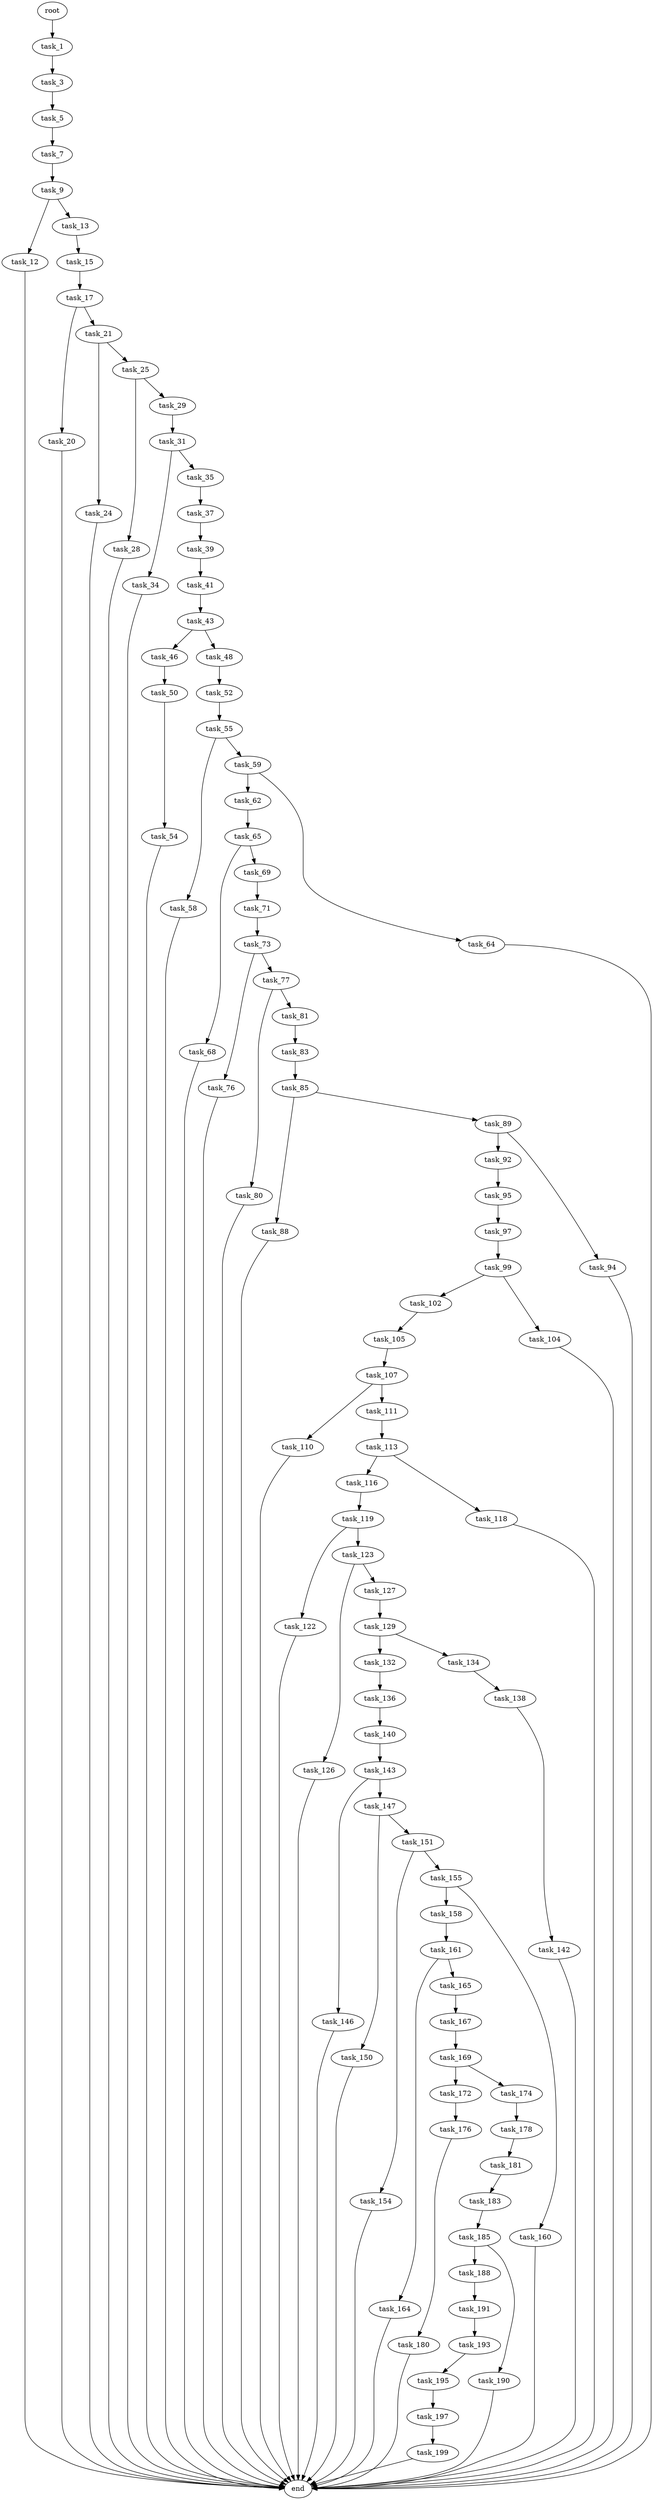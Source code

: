 digraph G {
  root [size="0.000000"];
  task_1 [size="327538345278.000000"];
  task_3 [size="368293445632.000000"];
  task_5 [size="15404246827.000000"];
  task_7 [size="14359276644.000000"];
  task_9 [size="30575760985.000000"];
  task_12 [size="115289487495.000000"];
  task_13 [size="761121313576.000000"];
  task_15 [size="782757789696.000000"];
  task_17 [size="1731333454.000000"];
  task_20 [size="20862749626.000000"];
  task_21 [size="7376231377.000000"];
  task_24 [size="8589934592.000000"];
  task_25 [size="475841465479.000000"];
  task_28 [size="21400917605.000000"];
  task_29 [size="1051809095719.000000"];
  task_31 [size="549755813888.000000"];
  task_34 [size="368293445632.000000"];
  task_35 [size="28991029248.000000"];
  task_37 [size="1194539705682.000000"];
  task_39 [size="28789531735.000000"];
  task_41 [size="2068587619.000000"];
  task_43 [size="30263199213.000000"];
  task_46 [size="9616524061.000000"];
  task_48 [size="549755813888.000000"];
  task_50 [size="1655719752.000000"];
  task_52 [size="28991029248.000000"];
  task_54 [size="28991029248.000000"];
  task_55 [size="31967048956.000000"];
  task_58 [size="18205199076.000000"];
  task_59 [size="33056901106.000000"];
  task_62 [size="205082252400.000000"];
  task_64 [size="94455900035.000000"];
  task_65 [size="468855786894.000000"];
  task_68 [size="368293445632.000000"];
  task_69 [size="36393343829.000000"];
  task_71 [size="31765967787.000000"];
  task_73 [size="134217728000.000000"];
  task_76 [size="619690422.000000"];
  task_77 [size="47153026238.000000"];
  task_80 [size="2638595590.000000"];
  task_81 [size="134217728000.000000"];
  task_83 [size="30600795012.000000"];
  task_85 [size="7453474912.000000"];
  task_88 [size="1073741824000.000000"];
  task_89 [size="20646735027.000000"];
  task_92 [size="1073741824000.000000"];
  task_94 [size="358342543999.000000"];
  task_95 [size="1574507443.000000"];
  task_97 [size="782757789696.000000"];
  task_99 [size="6073677497.000000"];
  task_102 [size="231928233984.000000"];
  task_104 [size="14227233937.000000"];
  task_105 [size="549755813888.000000"];
  task_107 [size="363641770462.000000"];
  task_110 [size="6143515722.000000"];
  task_111 [size="148960180356.000000"];
  task_113 [size="8589934592.000000"];
  task_116 [size="368293445632.000000"];
  task_118 [size="325702279213.000000"];
  task_119 [size="1262372700037.000000"];
  task_122 [size="1073741824000.000000"];
  task_123 [size="134217728000.000000"];
  task_126 [size="59724772899.000000"];
  task_127 [size="287029325175.000000"];
  task_129 [size="41943999156.000000"];
  task_132 [size="68719476736.000000"];
  task_134 [size="15803041074.000000"];
  task_136 [size="5189063473.000000"];
  task_138 [size="2889352639.000000"];
  task_140 [size="28991029248.000000"];
  task_142 [size="6817911181.000000"];
  task_143 [size="782757789696.000000"];
  task_146 [size="2458897623.000000"];
  task_147 [size="13080072994.000000"];
  task_150 [size="231928233984.000000"];
  task_151 [size="1272316051883.000000"];
  task_154 [size="222373838304.000000"];
  task_155 [size="484281391985.000000"];
  task_158 [size="230312840529.000000"];
  task_160 [size="134217728000.000000"];
  task_161 [size="9438967540.000000"];
  task_164 [size="15008114743.000000"];
  task_165 [size="17725632926.000000"];
  task_167 [size="1294015609.000000"];
  task_169 [size="1863181221.000000"];
  task_172 [size="4247322556.000000"];
  task_174 [size="68719476736.000000"];
  task_176 [size="1073741824000.000000"];
  task_178 [size="56764496400.000000"];
  task_180 [size="64905453049.000000"];
  task_181 [size="68719476736.000000"];
  task_183 [size="345664043672.000000"];
  task_185 [size="51159682255.000000"];
  task_188 [size="7983836194.000000"];
  task_190 [size="231928233984.000000"];
  task_191 [size="1195104641.000000"];
  task_193 [size="1073741824000.000000"];
  task_195 [size="549755813888.000000"];
  task_197 [size="14146961857.000000"];
  task_199 [size="549755813888.000000"];
  end [size="0.000000"];

  root -> task_1 [size="1.000000"];
  task_1 -> task_3 [size="536870912.000000"];
  task_3 -> task_5 [size="411041792.000000"];
  task_5 -> task_7 [size="33554432.000000"];
  task_7 -> task_9 [size="301989888.000000"];
  task_9 -> task_12 [size="75497472.000000"];
  task_9 -> task_13 [size="75497472.000000"];
  task_12 -> end [size="1.000000"];
  task_13 -> task_15 [size="679477248.000000"];
  task_15 -> task_17 [size="679477248.000000"];
  task_17 -> task_20 [size="134217728.000000"];
  task_17 -> task_21 [size="134217728.000000"];
  task_20 -> end [size="1.000000"];
  task_21 -> task_24 [size="301989888.000000"];
  task_21 -> task_25 [size="301989888.000000"];
  task_24 -> end [size="1.000000"];
  task_25 -> task_28 [size="301989888.000000"];
  task_25 -> task_29 [size="301989888.000000"];
  task_28 -> end [size="1.000000"];
  task_29 -> task_31 [size="838860800.000000"];
  task_31 -> task_34 [size="536870912.000000"];
  task_31 -> task_35 [size="536870912.000000"];
  task_34 -> end [size="1.000000"];
  task_35 -> task_37 [size="75497472.000000"];
  task_37 -> task_39 [size="838860800.000000"];
  task_39 -> task_41 [size="679477248.000000"];
  task_41 -> task_43 [size="33554432.000000"];
  task_43 -> task_46 [size="33554432.000000"];
  task_43 -> task_48 [size="33554432.000000"];
  task_46 -> task_50 [size="536870912.000000"];
  task_48 -> task_52 [size="536870912.000000"];
  task_50 -> task_54 [size="33554432.000000"];
  task_52 -> task_55 [size="75497472.000000"];
  task_54 -> end [size="1.000000"];
  task_55 -> task_58 [size="75497472.000000"];
  task_55 -> task_59 [size="75497472.000000"];
  task_58 -> end [size="1.000000"];
  task_59 -> task_62 [size="536870912.000000"];
  task_59 -> task_64 [size="536870912.000000"];
  task_62 -> task_65 [size="838860800.000000"];
  task_64 -> end [size="1.000000"];
  task_65 -> task_68 [size="411041792.000000"];
  task_65 -> task_69 [size="411041792.000000"];
  task_68 -> end [size="1.000000"];
  task_69 -> task_71 [size="679477248.000000"];
  task_71 -> task_73 [size="536870912.000000"];
  task_73 -> task_76 [size="209715200.000000"];
  task_73 -> task_77 [size="209715200.000000"];
  task_76 -> end [size="1.000000"];
  task_77 -> task_80 [size="209715200.000000"];
  task_77 -> task_81 [size="209715200.000000"];
  task_80 -> end [size="1.000000"];
  task_81 -> task_83 [size="209715200.000000"];
  task_83 -> task_85 [size="33554432.000000"];
  task_85 -> task_88 [size="134217728.000000"];
  task_85 -> task_89 [size="134217728.000000"];
  task_88 -> end [size="1.000000"];
  task_89 -> task_92 [size="679477248.000000"];
  task_89 -> task_94 [size="679477248.000000"];
  task_92 -> task_95 [size="838860800.000000"];
  task_94 -> end [size="1.000000"];
  task_95 -> task_97 [size="33554432.000000"];
  task_97 -> task_99 [size="679477248.000000"];
  task_99 -> task_102 [size="301989888.000000"];
  task_99 -> task_104 [size="301989888.000000"];
  task_102 -> task_105 [size="301989888.000000"];
  task_104 -> end [size="1.000000"];
  task_105 -> task_107 [size="536870912.000000"];
  task_107 -> task_110 [size="301989888.000000"];
  task_107 -> task_111 [size="301989888.000000"];
  task_110 -> end [size="1.000000"];
  task_111 -> task_113 [size="134217728.000000"];
  task_113 -> task_116 [size="33554432.000000"];
  task_113 -> task_118 [size="33554432.000000"];
  task_116 -> task_119 [size="411041792.000000"];
  task_118 -> end [size="1.000000"];
  task_119 -> task_122 [size="838860800.000000"];
  task_119 -> task_123 [size="838860800.000000"];
  task_122 -> end [size="1.000000"];
  task_123 -> task_126 [size="209715200.000000"];
  task_123 -> task_127 [size="209715200.000000"];
  task_126 -> end [size="1.000000"];
  task_127 -> task_129 [size="536870912.000000"];
  task_129 -> task_132 [size="679477248.000000"];
  task_129 -> task_134 [size="679477248.000000"];
  task_132 -> task_136 [size="134217728.000000"];
  task_134 -> task_138 [size="679477248.000000"];
  task_136 -> task_140 [size="134217728.000000"];
  task_138 -> task_142 [size="134217728.000000"];
  task_140 -> task_143 [size="75497472.000000"];
  task_142 -> end [size="1.000000"];
  task_143 -> task_146 [size="679477248.000000"];
  task_143 -> task_147 [size="679477248.000000"];
  task_146 -> end [size="1.000000"];
  task_147 -> task_150 [size="536870912.000000"];
  task_147 -> task_151 [size="536870912.000000"];
  task_150 -> end [size="1.000000"];
  task_151 -> task_154 [size="838860800.000000"];
  task_151 -> task_155 [size="838860800.000000"];
  task_154 -> end [size="1.000000"];
  task_155 -> task_158 [size="411041792.000000"];
  task_155 -> task_160 [size="411041792.000000"];
  task_158 -> task_161 [size="536870912.000000"];
  task_160 -> end [size="1.000000"];
  task_161 -> task_164 [size="209715200.000000"];
  task_161 -> task_165 [size="209715200.000000"];
  task_164 -> end [size="1.000000"];
  task_165 -> task_167 [size="301989888.000000"];
  task_167 -> task_169 [size="75497472.000000"];
  task_169 -> task_172 [size="33554432.000000"];
  task_169 -> task_174 [size="33554432.000000"];
  task_172 -> task_176 [size="301989888.000000"];
  task_174 -> task_178 [size="134217728.000000"];
  task_176 -> task_180 [size="838860800.000000"];
  task_178 -> task_181 [size="75497472.000000"];
  task_180 -> end [size="1.000000"];
  task_181 -> task_183 [size="134217728.000000"];
  task_183 -> task_185 [size="536870912.000000"];
  task_185 -> task_188 [size="75497472.000000"];
  task_185 -> task_190 [size="75497472.000000"];
  task_188 -> task_191 [size="536870912.000000"];
  task_190 -> end [size="1.000000"];
  task_191 -> task_193 [size="33554432.000000"];
  task_193 -> task_195 [size="838860800.000000"];
  task_195 -> task_197 [size="536870912.000000"];
  task_197 -> task_199 [size="679477248.000000"];
  task_199 -> end [size="1.000000"];
}
